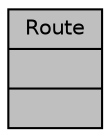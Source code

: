digraph "Route"
{
  edge [fontname="Helvetica",fontsize="10",labelfontname="Helvetica",labelfontsize="10"];
  node [fontname="Helvetica",fontsize="10",shape=record];
  Node1 [label="{Route\n||}",height=0.2,width=0.4,color="black", fillcolor="grey75", style="filled", fontcolor="black"];
}
